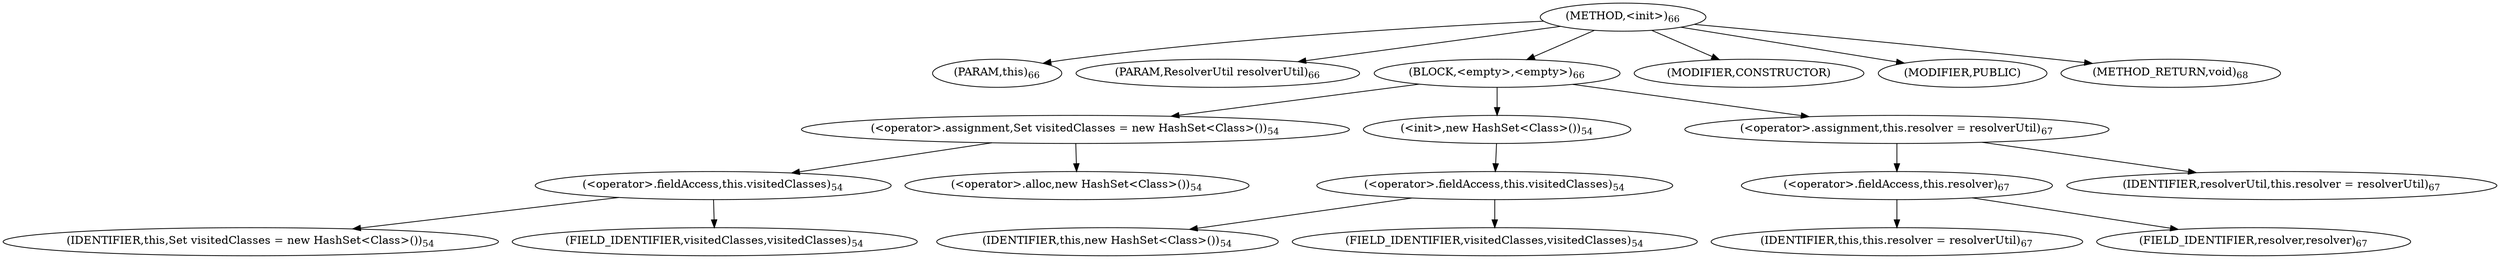 digraph "&lt;init&gt;" {  
"111" [label = <(METHOD,&lt;init&gt;)<SUB>66</SUB>> ]
"6" [label = <(PARAM,this)<SUB>66</SUB>> ]
"112" [label = <(PARAM,ResolverUtil resolverUtil)<SUB>66</SUB>> ]
"113" [label = <(BLOCK,&lt;empty&gt;,&lt;empty&gt;)<SUB>66</SUB>> ]
"114" [label = <(&lt;operator&gt;.assignment,Set visitedClasses = new HashSet&lt;Class&gt;())<SUB>54</SUB>> ]
"115" [label = <(&lt;operator&gt;.fieldAccess,this.visitedClasses)<SUB>54</SUB>> ]
"116" [label = <(IDENTIFIER,this,Set visitedClasses = new HashSet&lt;Class&gt;())<SUB>54</SUB>> ]
"117" [label = <(FIELD_IDENTIFIER,visitedClasses,visitedClasses)<SUB>54</SUB>> ]
"118" [label = <(&lt;operator&gt;.alloc,new HashSet&lt;Class&gt;())<SUB>54</SUB>> ]
"119" [label = <(&lt;init&gt;,new HashSet&lt;Class&gt;())<SUB>54</SUB>> ]
"120" [label = <(&lt;operator&gt;.fieldAccess,this.visitedClasses)<SUB>54</SUB>> ]
"121" [label = <(IDENTIFIER,this,new HashSet&lt;Class&gt;())<SUB>54</SUB>> ]
"122" [label = <(FIELD_IDENTIFIER,visitedClasses,visitedClasses)<SUB>54</SUB>> ]
"123" [label = <(&lt;operator&gt;.assignment,this.resolver = resolverUtil)<SUB>67</SUB>> ]
"124" [label = <(&lt;operator&gt;.fieldAccess,this.resolver)<SUB>67</SUB>> ]
"5" [label = <(IDENTIFIER,this,this.resolver = resolverUtil)<SUB>67</SUB>> ]
"125" [label = <(FIELD_IDENTIFIER,resolver,resolver)<SUB>67</SUB>> ]
"126" [label = <(IDENTIFIER,resolverUtil,this.resolver = resolverUtil)<SUB>67</SUB>> ]
"127" [label = <(MODIFIER,CONSTRUCTOR)> ]
"128" [label = <(MODIFIER,PUBLIC)> ]
"129" [label = <(METHOD_RETURN,void)<SUB>68</SUB>> ]
  "111" -> "6" 
  "111" -> "112" 
  "111" -> "113" 
  "111" -> "127" 
  "111" -> "128" 
  "111" -> "129" 
  "113" -> "114" 
  "113" -> "119" 
  "113" -> "123" 
  "114" -> "115" 
  "114" -> "118" 
  "115" -> "116" 
  "115" -> "117" 
  "119" -> "120" 
  "120" -> "121" 
  "120" -> "122" 
  "123" -> "124" 
  "123" -> "126" 
  "124" -> "5" 
  "124" -> "125" 
}
